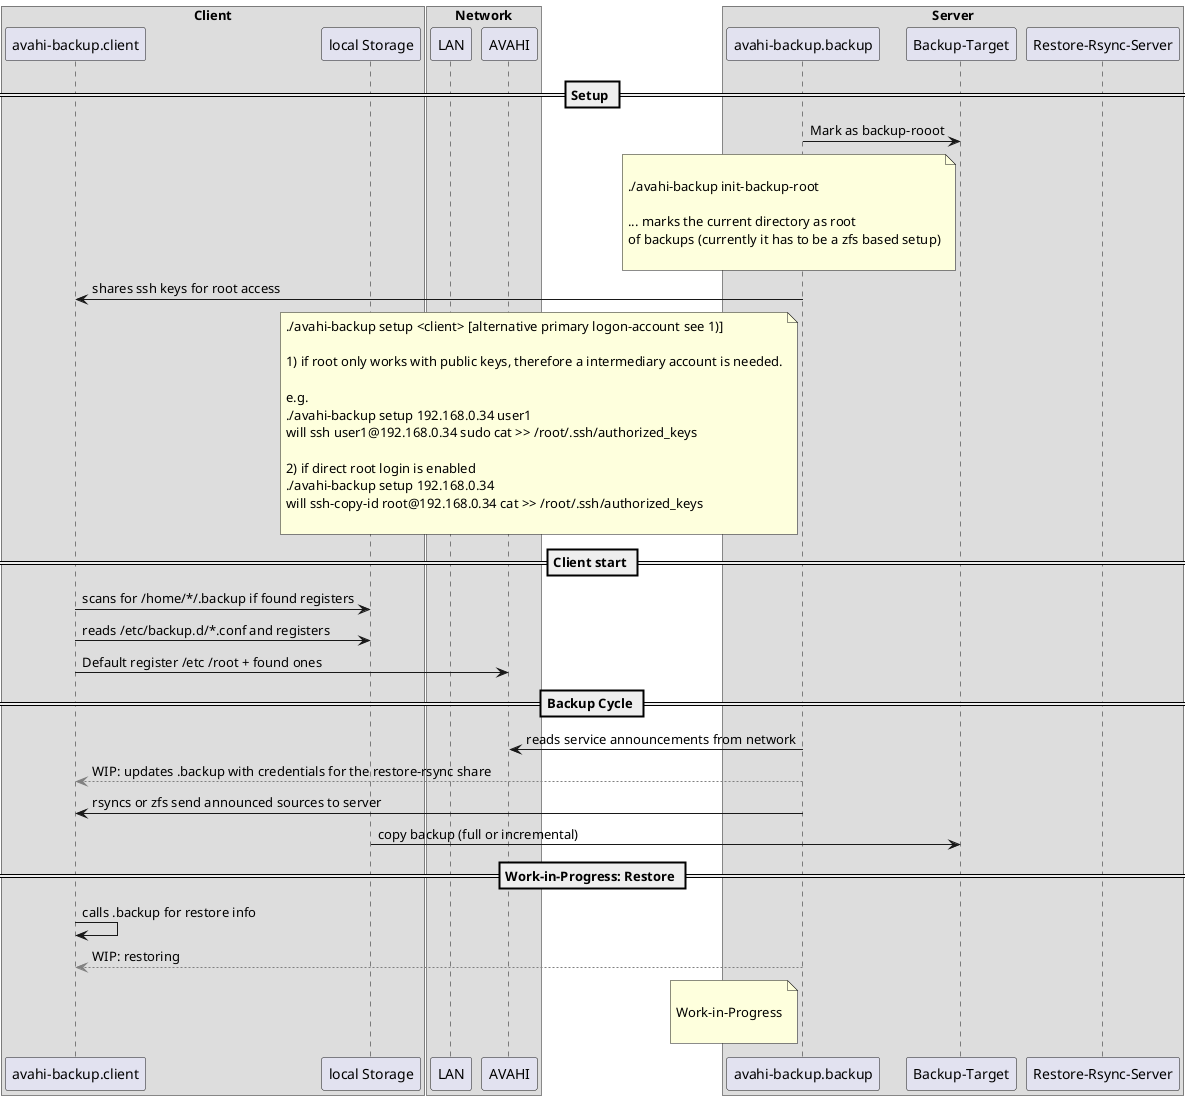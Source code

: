 @startuml 

box "Client"
   participant "avahi-backup.client" as client
   participant "local Storage" as local.storage
end box

box "Network"
   participant "LAN" as lan
   participant "AVAHI" as avahi.announcement
end box

box "Server"
   participant "avahi-backup.backup" as backup
   participant "Backup-Target" as backup.storage
   participant "Restore-Rsync-Server" as backup.restore
end box

== Setup ==

backup -> backup.storage: Mark as backup-rooot

note left of backup.storage

./avahi-backup init-backup-root

... marks the current directory as root 
of backups (currently it has to be a zfs based setup)

end note

backup -> client: shares ssh keys for root access

note left of backup
./avahi-backup setup <client> [alternative primary logon-account see 1)]

1) if root only works with public keys, therefore a intermediary account is needed.

e.g.
./avahi-backup setup 192.168.0.34 user1
will ssh user1@192.168.0.34 sudo cat >> /root/.ssh/authorized_keys

2) if direct root login is enabled
./avahi-backup setup 192.168.0.34
will ssh-copy-id root@192.168.0.34 cat >> /root/.ssh/authorized_keys

end note

== Client start ==

client -> local.storage: scans for /home/*/.backup if found registers
client -> local.storage: reads /etc/backup.d/*.conf and registers
client -> avahi.announcement: Default register /etc /root + found ones

== Backup Cycle ==

backup -> avahi.announcement: reads service announcements from network
backup -[#Grey]-> client: WIP: updates .backup with credentials for the restore-rsync share
backup -> client: rsyncs or zfs send announced sources to server
local.storage -> backup.storage: copy backup (full or incremental)


== Work-in-Progress: Restore ==

client -> client: calls .backup for restore info
backup -[#Grey]-> client: WIP: restoring 

note left of backup

Work-in-Progress

end note

@enduml

